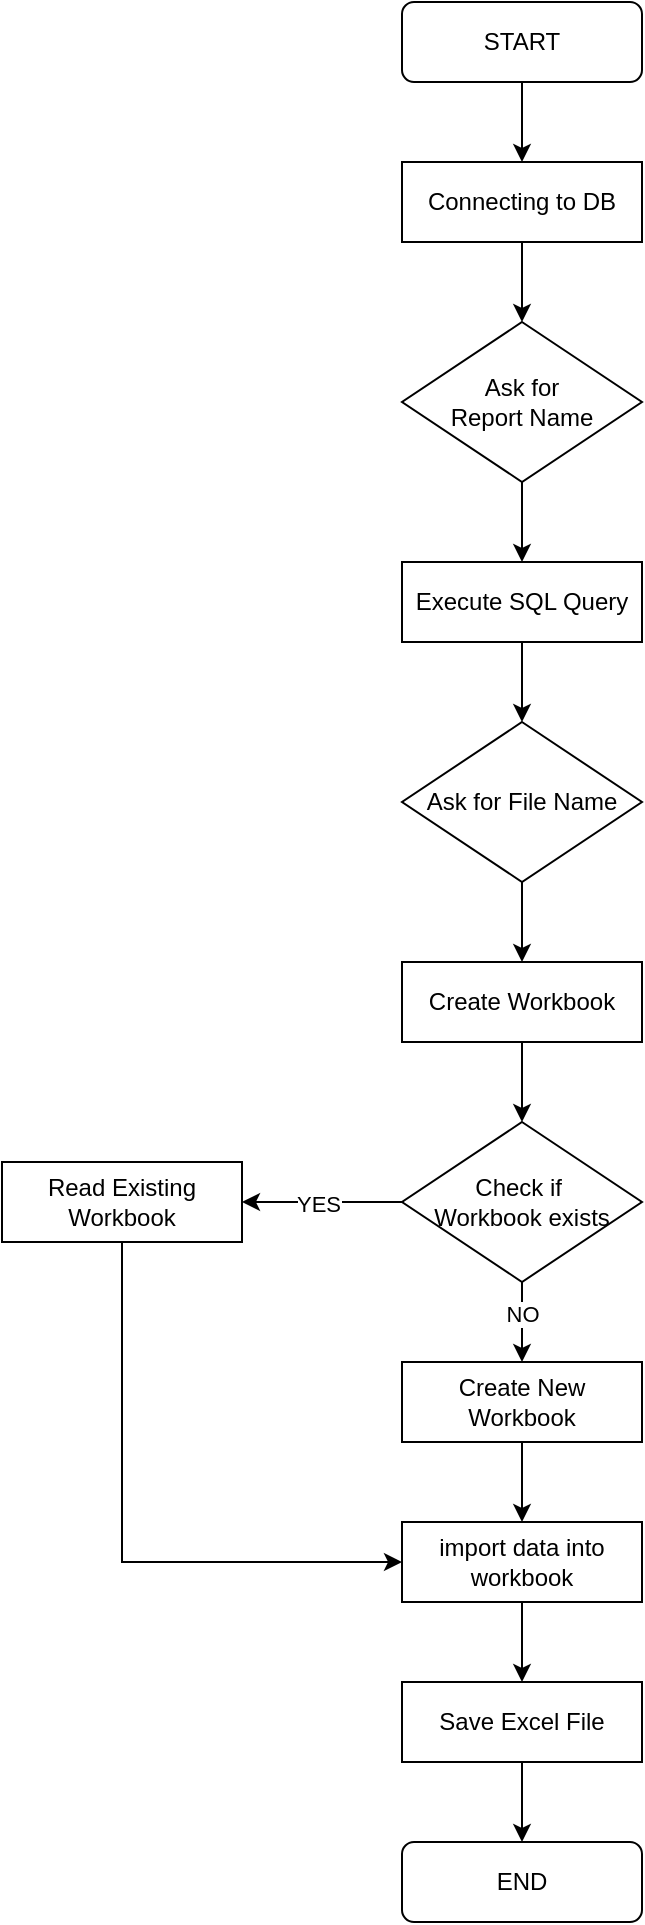 <mxfile version="24.6.1" type="device">
  <diagram id="C5RBs43oDa-KdzZeNtuy" name="Page-1">
    <mxGraphModel dx="1687" dy="993" grid="1" gridSize="10" guides="1" tooltips="1" connect="1" arrows="1" fold="1" page="1" pageScale="1" pageWidth="827" pageHeight="1169" math="0" shadow="0">
      <root>
        <mxCell id="WIyWlLk6GJQsqaUBKTNV-0" />
        <mxCell id="WIyWlLk6GJQsqaUBKTNV-1" parent="WIyWlLk6GJQsqaUBKTNV-0" />
        <mxCell id="vxBTdehcmTf2MZjHaRr5-13" value="" style="edgeStyle=orthogonalEdgeStyle;rounded=0;orthogonalLoop=1;jettySize=auto;html=1;" parent="WIyWlLk6GJQsqaUBKTNV-1" source="WIyWlLk6GJQsqaUBKTNV-3" target="vxBTdehcmTf2MZjHaRr5-0" edge="1">
          <mxGeometry relative="1" as="geometry" />
        </mxCell>
        <mxCell id="WIyWlLk6GJQsqaUBKTNV-3" value="START" style="rounded=1;whiteSpace=wrap;html=1;fontSize=12;glass=0;strokeWidth=1;shadow=0;" parent="WIyWlLk6GJQsqaUBKTNV-1" vertex="1">
          <mxGeometry x="360" y="80" width="120" height="40" as="geometry" />
        </mxCell>
        <mxCell id="vxBTdehcmTf2MZjHaRr5-12" value="" style="edgeStyle=orthogonalEdgeStyle;rounded=0;orthogonalLoop=1;jettySize=auto;html=1;" parent="WIyWlLk6GJQsqaUBKTNV-1" source="vxBTdehcmTf2MZjHaRr5-0" target="vxBTdehcmTf2MZjHaRr5-1" edge="1">
          <mxGeometry relative="1" as="geometry" />
        </mxCell>
        <mxCell id="vxBTdehcmTf2MZjHaRr5-0" value="Connecting to DB" style="rounded=0;whiteSpace=wrap;html=1;" parent="WIyWlLk6GJQsqaUBKTNV-1" vertex="1">
          <mxGeometry x="360" y="160" width="120" height="40" as="geometry" />
        </mxCell>
        <mxCell id="w3IFu-7SHLs4qxInBvCm-1" value="" style="edgeStyle=orthogonalEdgeStyle;rounded=0;orthogonalLoop=1;jettySize=auto;html=1;" edge="1" parent="WIyWlLk6GJQsqaUBKTNV-1" source="vxBTdehcmTf2MZjHaRr5-1" target="vxBTdehcmTf2MZjHaRr5-16">
          <mxGeometry relative="1" as="geometry" />
        </mxCell>
        <mxCell id="vxBTdehcmTf2MZjHaRr5-1" value="Ask for&lt;div&gt;Report Name&lt;/div&gt;" style="rhombus;whiteSpace=wrap;html=1;" parent="WIyWlLk6GJQsqaUBKTNV-1" vertex="1">
          <mxGeometry x="360" y="240" width="120" height="80" as="geometry" />
        </mxCell>
        <mxCell id="w3IFu-7SHLs4qxInBvCm-14" value="" style="edgeStyle=orthogonalEdgeStyle;rounded=0;orthogonalLoop=1;jettySize=auto;html=1;" edge="1" parent="WIyWlLk6GJQsqaUBKTNV-1" source="vxBTdehcmTf2MZjHaRr5-16" target="vxBTdehcmTf2MZjHaRr5-22">
          <mxGeometry relative="1" as="geometry" />
        </mxCell>
        <mxCell id="vxBTdehcmTf2MZjHaRr5-16" value="Execute SQL Query" style="rounded=0;whiteSpace=wrap;html=1;" parent="WIyWlLk6GJQsqaUBKTNV-1" vertex="1">
          <mxGeometry x="360" y="360" width="120" height="40" as="geometry" />
        </mxCell>
        <mxCell id="vxBTdehcmTf2MZjHaRr5-28" value="" style="edgeStyle=orthogonalEdgeStyle;rounded=0;orthogonalLoop=1;jettySize=auto;html=1;" parent="WIyWlLk6GJQsqaUBKTNV-1" source="vxBTdehcmTf2MZjHaRr5-21" target="vxBTdehcmTf2MZjHaRr5-27" edge="1">
          <mxGeometry relative="1" as="geometry" />
        </mxCell>
        <mxCell id="vxBTdehcmTf2MZjHaRr5-21" value="import data into workbook" style="rounded=0;whiteSpace=wrap;html=1;" parent="WIyWlLk6GJQsqaUBKTNV-1" vertex="1">
          <mxGeometry x="360" y="840" width="120" height="40" as="geometry" />
        </mxCell>
        <mxCell id="w3IFu-7SHLs4qxInBvCm-15" value="" style="edgeStyle=orthogonalEdgeStyle;rounded=0;orthogonalLoop=1;jettySize=auto;html=1;" edge="1" parent="WIyWlLk6GJQsqaUBKTNV-1" source="vxBTdehcmTf2MZjHaRr5-22" target="w3IFu-7SHLs4qxInBvCm-13">
          <mxGeometry relative="1" as="geometry" />
        </mxCell>
        <mxCell id="vxBTdehcmTf2MZjHaRr5-22" value="Ask for File Name" style="rhombus;whiteSpace=wrap;html=1;" parent="WIyWlLk6GJQsqaUBKTNV-1" vertex="1">
          <mxGeometry x="360" y="440" width="120" height="80" as="geometry" />
        </mxCell>
        <mxCell id="vxBTdehcmTf2MZjHaRr5-26" value="END" style="rounded=1;whiteSpace=wrap;html=1;" parent="WIyWlLk6GJQsqaUBKTNV-1" vertex="1">
          <mxGeometry x="360" y="1000" width="120" height="40" as="geometry" />
        </mxCell>
        <mxCell id="vxBTdehcmTf2MZjHaRr5-29" value="" style="edgeStyle=orthogonalEdgeStyle;rounded=0;orthogonalLoop=1;jettySize=auto;html=1;" parent="WIyWlLk6GJQsqaUBKTNV-1" source="vxBTdehcmTf2MZjHaRr5-27" target="vxBTdehcmTf2MZjHaRr5-26" edge="1">
          <mxGeometry relative="1" as="geometry" />
        </mxCell>
        <mxCell id="vxBTdehcmTf2MZjHaRr5-27" value="Save Excel File" style="rounded=0;whiteSpace=wrap;html=1;" parent="WIyWlLk6GJQsqaUBKTNV-1" vertex="1">
          <mxGeometry x="360" y="920" width="120" height="40" as="geometry" />
        </mxCell>
        <mxCell id="w3IFu-7SHLs4qxInBvCm-7" value="" style="edgeStyle=orthogonalEdgeStyle;rounded=0;orthogonalLoop=1;jettySize=auto;html=1;" edge="1" parent="WIyWlLk6GJQsqaUBKTNV-1" source="w3IFu-7SHLs4qxInBvCm-3" target="w3IFu-7SHLs4qxInBvCm-6">
          <mxGeometry relative="1" as="geometry" />
        </mxCell>
        <mxCell id="w3IFu-7SHLs4qxInBvCm-10" value="NO" style="edgeLabel;html=1;align=center;verticalAlign=middle;resizable=0;points=[];" vertex="1" connectable="0" parent="w3IFu-7SHLs4qxInBvCm-7">
          <mxGeometry x="-0.2" relative="1" as="geometry">
            <mxPoint as="offset" />
          </mxGeometry>
        </mxCell>
        <mxCell id="w3IFu-7SHLs4qxInBvCm-11" value="" style="edgeStyle=orthogonalEdgeStyle;rounded=0;orthogonalLoop=1;jettySize=auto;html=1;" edge="1" parent="WIyWlLk6GJQsqaUBKTNV-1" source="w3IFu-7SHLs4qxInBvCm-3" target="w3IFu-7SHLs4qxInBvCm-5">
          <mxGeometry relative="1" as="geometry" />
        </mxCell>
        <mxCell id="w3IFu-7SHLs4qxInBvCm-12" value="YES" style="edgeLabel;html=1;align=center;verticalAlign=middle;resizable=0;points=[];" vertex="1" connectable="0" parent="w3IFu-7SHLs4qxInBvCm-11">
          <mxGeometry x="0.05" y="1" relative="1" as="geometry">
            <mxPoint as="offset" />
          </mxGeometry>
        </mxCell>
        <mxCell id="w3IFu-7SHLs4qxInBvCm-3" value="Check if&amp;nbsp;&lt;div&gt;Workbook exists&lt;/div&gt;" style="rhombus;whiteSpace=wrap;html=1;" vertex="1" parent="WIyWlLk6GJQsqaUBKTNV-1">
          <mxGeometry x="360" y="640" width="120" height="80" as="geometry" />
        </mxCell>
        <mxCell id="w3IFu-7SHLs4qxInBvCm-19" style="edgeStyle=orthogonalEdgeStyle;rounded=0;orthogonalLoop=1;jettySize=auto;html=1;entryX=0;entryY=0.5;entryDx=0;entryDy=0;" edge="1" parent="WIyWlLk6GJQsqaUBKTNV-1" source="w3IFu-7SHLs4qxInBvCm-5" target="vxBTdehcmTf2MZjHaRr5-21">
          <mxGeometry relative="1" as="geometry">
            <Array as="points">
              <mxPoint x="220" y="860" />
            </Array>
          </mxGeometry>
        </mxCell>
        <mxCell id="w3IFu-7SHLs4qxInBvCm-5" value="Read Existing Workbook" style="rounded=0;whiteSpace=wrap;html=1;" vertex="1" parent="WIyWlLk6GJQsqaUBKTNV-1">
          <mxGeometry x="160" y="660" width="120" height="40" as="geometry" />
        </mxCell>
        <mxCell id="w3IFu-7SHLs4qxInBvCm-20" value="" style="edgeStyle=orthogonalEdgeStyle;rounded=0;orthogonalLoop=1;jettySize=auto;html=1;" edge="1" parent="WIyWlLk6GJQsqaUBKTNV-1" source="w3IFu-7SHLs4qxInBvCm-6" target="vxBTdehcmTf2MZjHaRr5-21">
          <mxGeometry relative="1" as="geometry" />
        </mxCell>
        <mxCell id="w3IFu-7SHLs4qxInBvCm-6" value="Create New Workbook" style="rounded=0;whiteSpace=wrap;html=1;" vertex="1" parent="WIyWlLk6GJQsqaUBKTNV-1">
          <mxGeometry x="360" y="760" width="120" height="40" as="geometry" />
        </mxCell>
        <mxCell id="w3IFu-7SHLs4qxInBvCm-18" value="" style="edgeStyle=orthogonalEdgeStyle;rounded=0;orthogonalLoop=1;jettySize=auto;html=1;" edge="1" parent="WIyWlLk6GJQsqaUBKTNV-1" source="w3IFu-7SHLs4qxInBvCm-13" target="w3IFu-7SHLs4qxInBvCm-3">
          <mxGeometry relative="1" as="geometry" />
        </mxCell>
        <mxCell id="w3IFu-7SHLs4qxInBvCm-13" value="Create Workbook" style="rounded=0;whiteSpace=wrap;html=1;" vertex="1" parent="WIyWlLk6GJQsqaUBKTNV-1">
          <mxGeometry x="360" y="560" width="120" height="40" as="geometry" />
        </mxCell>
      </root>
    </mxGraphModel>
  </diagram>
</mxfile>
